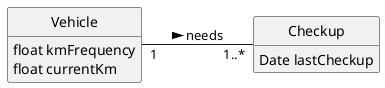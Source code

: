 @startuml
skinparam monochrome true
skinparam packageStyle rectangle
skinparam shadowing false

skinparam classAttributeIconSize 0
left to right direction

hide circle
hide methods

class Vehicle {
    float kmFrequency
    float currentKm
}

class Checkup {
    Date lastCheckup
}

Vehicle "1" -- "1..*" Checkup : needs >
@enduml

